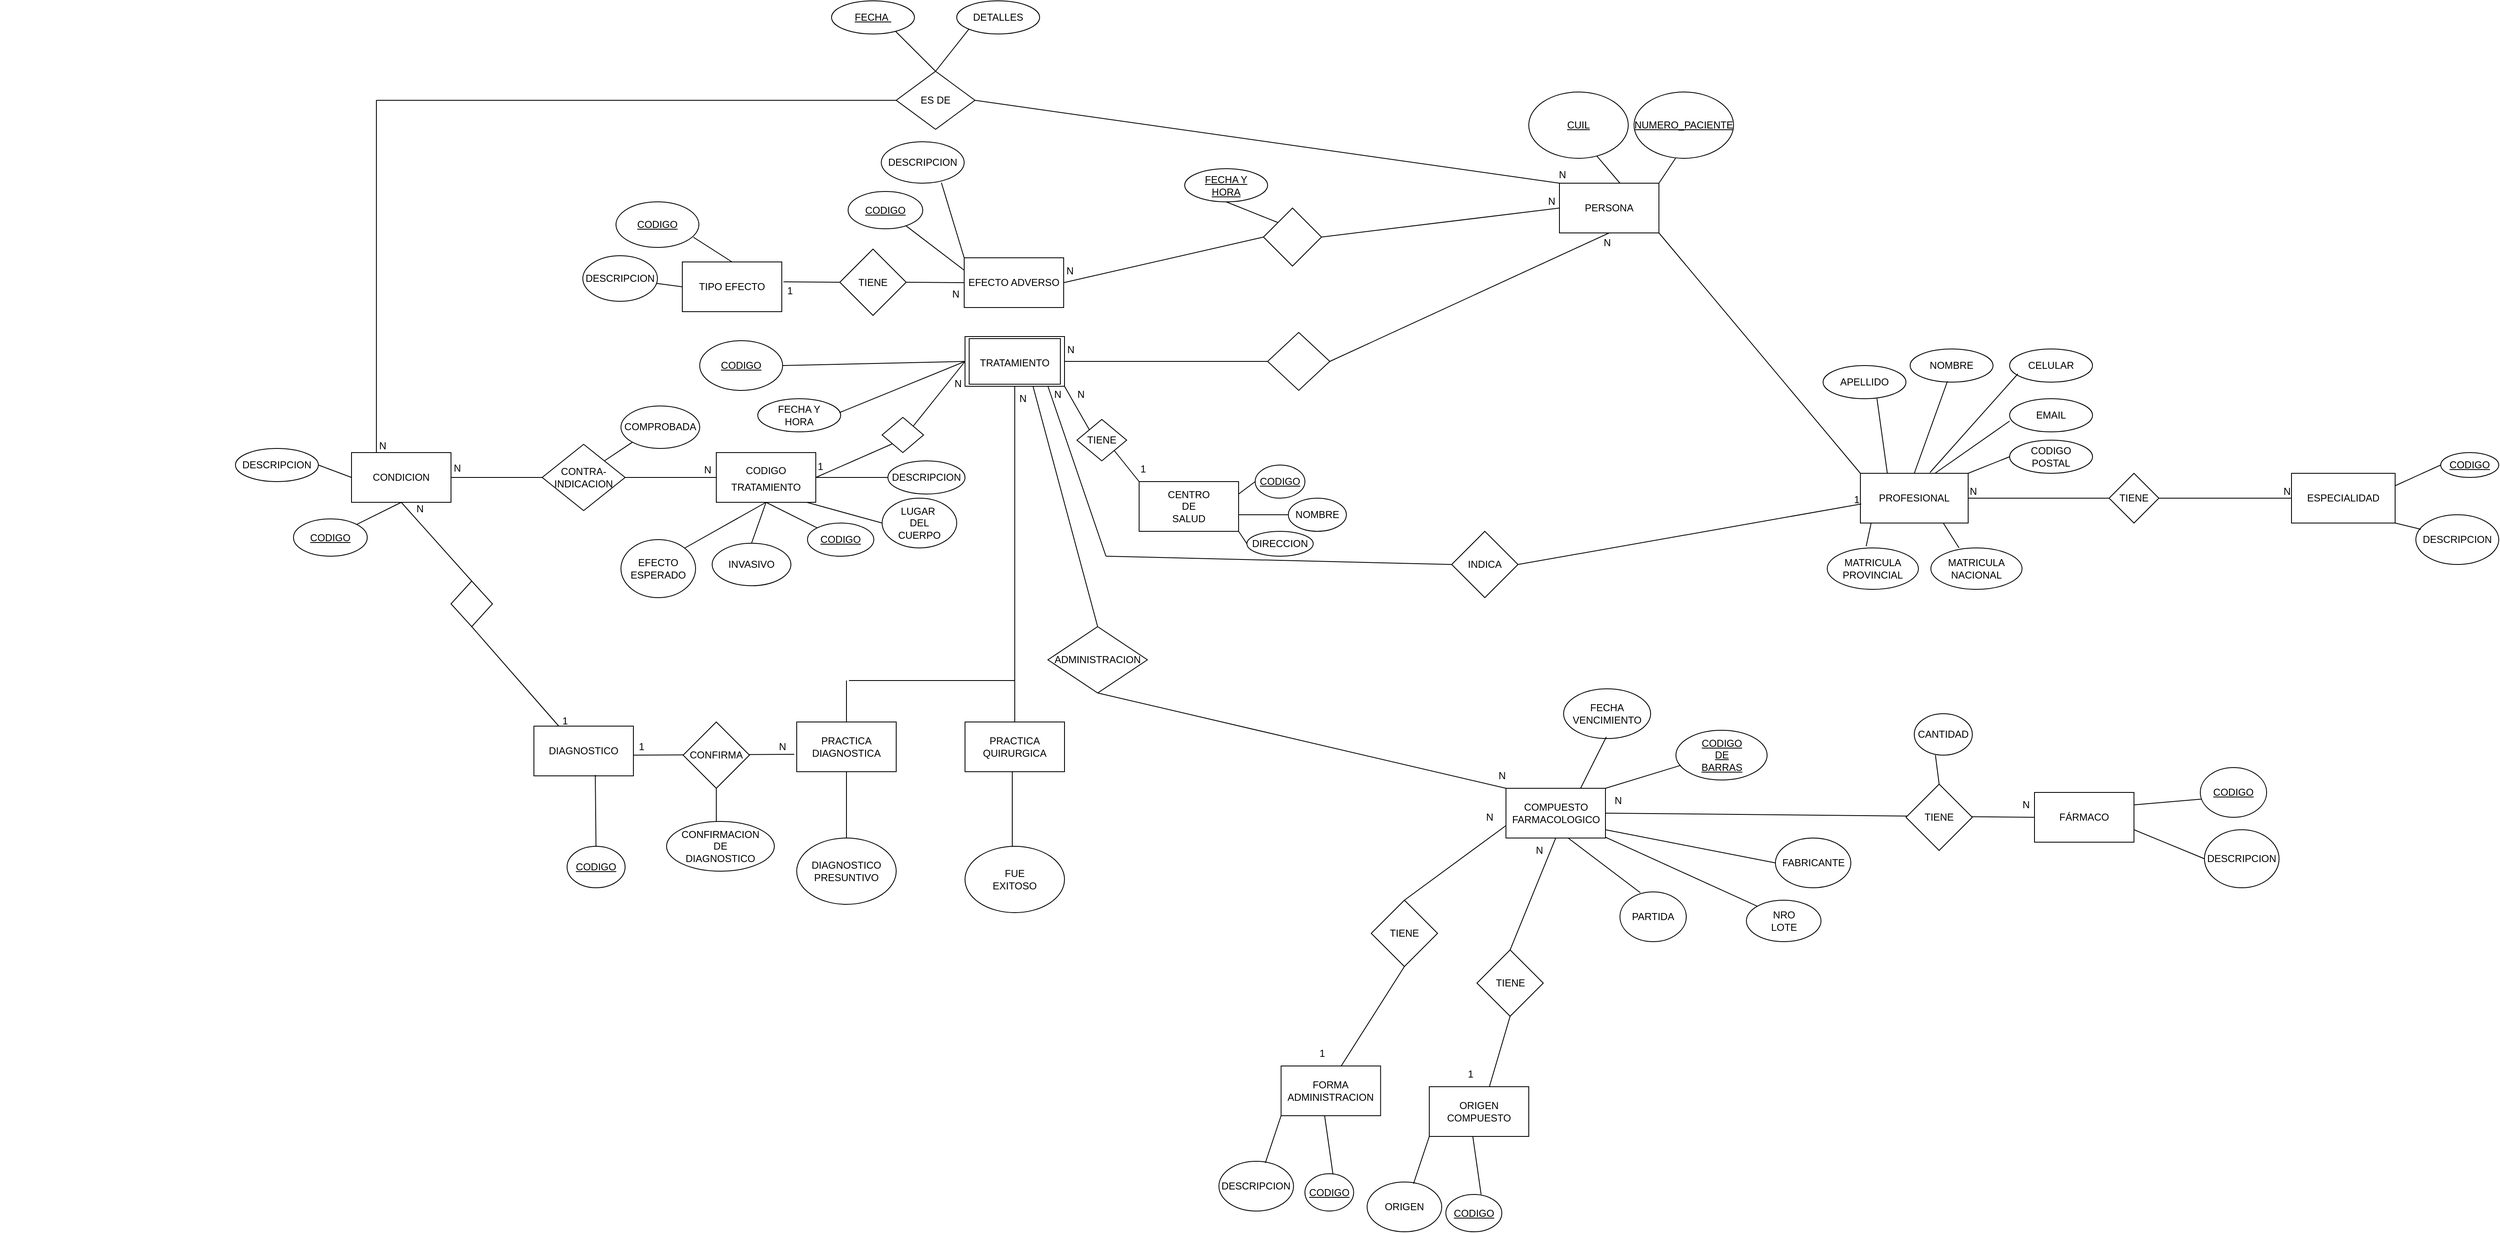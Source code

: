 <mxfile version="21.5.2" type="device">
  <diagram name="Página-1" id="tJ8bH1NhNrcFLUNnNZUb">
    <mxGraphModel dx="3516" dy="1760" grid="1" gridSize="10" guides="1" tooltips="1" connect="1" arrows="1" fold="1" page="1" pageScale="1" pageWidth="827" pageHeight="1169" math="0" shadow="0">
      <root>
        <mxCell id="0" />
        <mxCell id="1" parent="0" />
        <mxCell id="B7g81SeDOoeG7HOJfXg6-3" value="PERSONA" style="rounded=0;whiteSpace=wrap;html=1;" parent="1" vertex="1">
          <mxGeometry x="-303" y="-30" width="120" height="60" as="geometry" />
        </mxCell>
        <mxCell id="B7g81SeDOoeG7HOJfXg6-4" value="&lt;u&gt;CUIL&lt;/u&gt;" style="ellipse;whiteSpace=wrap;html=1;" parent="1" vertex="1">
          <mxGeometry x="-340" y="-140" width="120" height="80" as="geometry" />
        </mxCell>
        <mxCell id="B7g81SeDOoeG7HOJfXg6-5" value="&lt;u&gt;NUMERO_PACIENTE&lt;/u&gt;" style="ellipse;whiteSpace=wrap;html=1;" parent="1" vertex="1">
          <mxGeometry x="-213" y="-140" width="120" height="80" as="geometry" />
        </mxCell>
        <mxCell id="B7g81SeDOoeG7HOJfXg6-6" value="" style="endArrow=none;html=1;rounded=0;exitX=1;exitY=0;exitDx=0;exitDy=0;" parent="1" source="B7g81SeDOoeG7HOJfXg6-3" edge="1">
          <mxGeometry width="50" height="50" relative="1" as="geometry">
            <mxPoint x="-213" y="-10" as="sourcePoint" />
            <mxPoint x="-163" y="-60" as="targetPoint" />
          </mxGeometry>
        </mxCell>
        <mxCell id="B7g81SeDOoeG7HOJfXg6-7" value="" style="endArrow=none;html=1;rounded=0;exitX=0;exitY=0;exitDx=0;exitDy=0;entryX=0.683;entryY=0.963;entryDx=0;entryDy=0;entryPerimeter=0;" parent="1" target="B7g81SeDOoeG7HOJfXg6-4" edge="1">
          <mxGeometry width="50" height="50" relative="1" as="geometry">
            <mxPoint x="-230" y="-30" as="sourcePoint" />
            <mxPoint x="-240" y="-70" as="targetPoint" />
          </mxGeometry>
        </mxCell>
        <mxCell id="B7g81SeDOoeG7HOJfXg6-10" value="DIAGNOSTICO" style="rounded=0;whiteSpace=wrap;html=1;" parent="1" vertex="1">
          <mxGeometry x="-1540" y="625" width="120" height="60" as="geometry" />
        </mxCell>
        <mxCell id="B7g81SeDOoeG7HOJfXg6-11" value="&lt;span style=&quot;font-style: normal;&quot;&gt;&lt;u&gt;CODIGO&lt;/u&gt;&lt;/span&gt;" style="ellipse;whiteSpace=wrap;html=1;fontStyle=2" parent="1" vertex="1">
          <mxGeometry x="-1500" y="770" width="70" height="50" as="geometry" />
        </mxCell>
        <mxCell id="B7g81SeDOoeG7HOJfXg6-12" value="" style="endArrow=none;html=1;rounded=0;exitX=0.617;exitY=0.983;exitDx=0;exitDy=0;exitPerimeter=0;" parent="1" source="B7g81SeDOoeG7HOJfXg6-10" target="B7g81SeDOoeG7HOJfXg6-11" edge="1">
          <mxGeometry width="50" height="50" relative="1" as="geometry">
            <mxPoint x="-1484" y="675" as="sourcePoint" />
            <mxPoint x="-1627" y="637" as="targetPoint" />
          </mxGeometry>
        </mxCell>
        <mxCell id="B7g81SeDOoeG7HOJfXg6-16" value="EFECTO ADVERSO" style="rounded=0;whiteSpace=wrap;html=1;" parent="1" vertex="1">
          <mxGeometry x="-1021" y="60" width="120" height="60" as="geometry" />
        </mxCell>
        <mxCell id="B7g81SeDOoeG7HOJfXg6-18" value="INSTANCIA&lt;br&gt;TRATAMIENTO" style="rounded=0;whiteSpace=wrap;html=1;" parent="1" vertex="1">
          <mxGeometry x="-1020" y="155" width="120" height="60" as="geometry" />
        </mxCell>
        <mxCell id="B7g81SeDOoeG7HOJfXg6-19" value="PRACTICA&lt;br&gt;DIAGNOSTICA" style="rounded=0;whiteSpace=wrap;html=1;" parent="1" vertex="1">
          <mxGeometry x="-1223" y="620" width="120" height="60" as="geometry" />
        </mxCell>
        <mxCell id="B7g81SeDOoeG7HOJfXg6-20" value="PRACTICA QUIRURGICA" style="rounded=0;whiteSpace=wrap;html=1;" parent="1" vertex="1">
          <mxGeometry x="-1020" y="620" width="120" height="60" as="geometry" />
        </mxCell>
        <mxCell id="B7g81SeDOoeG7HOJfXg6-21" value="COMPUESTO&lt;br&gt;FARMACOLOGICO" style="rounded=0;whiteSpace=wrap;html=1;" parent="1" vertex="1">
          <mxGeometry x="-367.5" y="700" width="120" height="60" as="geometry" />
        </mxCell>
        <mxCell id="B7g81SeDOoeG7HOJfXg6-22" value="" style="endArrow=none;html=1;rounded=0;" parent="1" edge="1">
          <mxGeometry width="50" height="50" relative="1" as="geometry">
            <mxPoint x="-960" y="570" as="sourcePoint" />
            <mxPoint x="-960" y="530" as="targetPoint" />
          </mxGeometry>
        </mxCell>
        <mxCell id="B7g81SeDOoeG7HOJfXg6-23" value="" style="endArrow=none;html=1;rounded=0;" parent="1" edge="1">
          <mxGeometry width="50" height="50" relative="1" as="geometry">
            <mxPoint x="-1160" y="570" as="sourcePoint" />
            <mxPoint x="-960" y="570" as="targetPoint" />
          </mxGeometry>
        </mxCell>
        <mxCell id="B7g81SeDOoeG7HOJfXg6-24" value="" style="endArrow=none;html=1;rounded=0;exitX=0.5;exitY=0;exitDx=0;exitDy=0;" parent="1" source="B7g81SeDOoeG7HOJfXg6-19" edge="1">
          <mxGeometry width="50" height="50" relative="1" as="geometry">
            <mxPoint x="-1163" y="605" as="sourcePoint" />
            <mxPoint x="-1163" y="570" as="targetPoint" />
          </mxGeometry>
        </mxCell>
        <mxCell id="B7g81SeDOoeG7HOJfXg6-25" value="" style="endArrow=none;html=1;rounded=0;exitX=0.5;exitY=0;exitDx=0;exitDy=0;" parent="1" source="B7g81SeDOoeG7HOJfXg6-20" edge="1">
          <mxGeometry width="50" height="50" relative="1" as="geometry">
            <mxPoint x="-960.5" y="605" as="sourcePoint" />
            <mxPoint x="-960" y="570" as="targetPoint" />
          </mxGeometry>
        </mxCell>
        <mxCell id="B7g81SeDOoeG7HOJfXg6-28" value="&lt;span&gt;&lt;u&gt;CODIGO&lt;/u&gt;&lt;/span&gt;" style="ellipse;whiteSpace=wrap;html=1;fontStyle=0" parent="1" vertex="1">
          <mxGeometry x="-1161" y="-20" width="90" height="45" as="geometry" />
        </mxCell>
        <mxCell id="B7g81SeDOoeG7HOJfXg6-29" value="DESCRIPCION" style="ellipse;whiteSpace=wrap;html=1;" parent="1" vertex="1">
          <mxGeometry x="-1121" y="-80" width="100" height="50" as="geometry" />
        </mxCell>
        <mxCell id="B7g81SeDOoeG7HOJfXg6-30" value="TIPO EFECTO" style="rounded=0;whiteSpace=wrap;html=1;" parent="1" vertex="1">
          <mxGeometry x="-1361" y="65" width="120" height="60" as="geometry" />
        </mxCell>
        <mxCell id="B7g81SeDOoeG7HOJfXg6-32" value="" style="endArrow=none;html=1;rounded=0;entryX=0;entryY=0.25;entryDx=0;entryDy=0;" parent="1" source="B7g81SeDOoeG7HOJfXg6-28" target="B7g81SeDOoeG7HOJfXg6-16" edge="1">
          <mxGeometry width="50" height="50" relative="1" as="geometry">
            <mxPoint x="-1072" y="216" as="sourcePoint" />
            <mxPoint x="-1021" y="160" as="targetPoint" />
          </mxGeometry>
        </mxCell>
        <mxCell id="B7g81SeDOoeG7HOJfXg6-33" value="" style="endArrow=none;html=1;rounded=0;entryX=0.725;entryY=0.988;entryDx=0;entryDy=0;entryPerimeter=0;exitX=0;exitY=0;exitDx=0;exitDy=0;" parent="1" source="B7g81SeDOoeG7HOJfXg6-16" target="B7g81SeDOoeG7HOJfXg6-29" edge="1">
          <mxGeometry width="50" height="50" relative="1" as="geometry">
            <mxPoint x="-981" y="260" as="sourcePoint" />
            <mxPoint x="-961" y="220" as="targetPoint" />
          </mxGeometry>
        </mxCell>
        <mxCell id="B7g81SeDOoeG7HOJfXg6-34" value="" style="endArrow=none;html=1;rounded=0;entryX=0;entryY=0.5;entryDx=0;entryDy=0;exitX=1;exitY=0.5;exitDx=0;exitDy=0;" parent="1" source="B7g81SeDOoeG7HOJfXg6-35" target="B7g81SeDOoeG7HOJfXg6-16" edge="1">
          <mxGeometry width="50" height="50" relative="1" as="geometry">
            <mxPoint x="-1231" y="310" as="sourcePoint" />
            <mxPoint x="-1181" y="260" as="targetPoint" />
          </mxGeometry>
        </mxCell>
        <mxCell id="B7g81SeDOoeG7HOJfXg6-36" value="CODIGO" style="ellipse;whiteSpace=wrap;html=1;fontStyle=4" parent="1" vertex="1">
          <mxGeometry x="-1441" y="-7.5" width="100" height="55" as="geometry" />
        </mxCell>
        <mxCell id="B7g81SeDOoeG7HOJfXg6-37" value="DESCRIPCION" style="ellipse;whiteSpace=wrap;html=1;" parent="1" vertex="1">
          <mxGeometry x="-1481" y="57.5" width="90" height="55" as="geometry" />
        </mxCell>
        <mxCell id="B7g81SeDOoeG7HOJfXg6-38" value="" style="endArrow=none;html=1;rounded=0;entryX=0.5;entryY=0;entryDx=0;entryDy=0;exitX=0.933;exitY=0.775;exitDx=0;exitDy=0;exitPerimeter=0;" parent="1" source="B7g81SeDOoeG7HOJfXg6-36" target="B7g81SeDOoeG7HOJfXg6-30" edge="1">
          <mxGeometry width="50" height="50" relative="1" as="geometry">
            <mxPoint x="-1361" y="125" as="sourcePoint" />
            <mxPoint x="-1311" y="75" as="targetPoint" />
          </mxGeometry>
        </mxCell>
        <mxCell id="B7g81SeDOoeG7HOJfXg6-39" value="" style="endArrow=none;html=1;rounded=0;entryX=0;entryY=0.5;entryDx=0;entryDy=0;" parent="1" source="B7g81SeDOoeG7HOJfXg6-37" target="B7g81SeDOoeG7HOJfXg6-30" edge="1">
          <mxGeometry width="50" height="50" relative="1" as="geometry">
            <mxPoint x="-1401" y="260" as="sourcePoint" />
            <mxPoint x="-1351" y="210" as="targetPoint" />
          </mxGeometry>
        </mxCell>
        <mxCell id="B7g81SeDOoeG7HOJfXg6-40" value="FÁRMACO" style="rounded=0;whiteSpace=wrap;html=1;" parent="1" vertex="1">
          <mxGeometry x="270" y="705" width="120" height="60" as="geometry" />
        </mxCell>
        <mxCell id="B7g81SeDOoeG7HOJfXg6-41" value="" style="endArrow=none;html=1;rounded=0;" parent="1" edge="1">
          <mxGeometry width="50" height="50" relative="1" as="geometry">
            <mxPoint x="-247.5" y="730" as="sourcePoint" />
            <mxPoint x="270" y="735" as="targetPoint" />
          </mxGeometry>
        </mxCell>
        <mxCell id="B7g81SeDOoeG7HOJfXg6-42" value="TIENE" style="rhombus;whiteSpace=wrap;html=1;" parent="1" vertex="1">
          <mxGeometry x="115" y="695" width="80" height="80" as="geometry" />
        </mxCell>
        <mxCell id="B7g81SeDOoeG7HOJfXg6-43" value="CODIGO" style="ellipse;whiteSpace=wrap;html=1;fontStyle=4" parent="1" vertex="1">
          <mxGeometry x="470" y="675" width="80" height="60" as="geometry" />
        </mxCell>
        <mxCell id="B7g81SeDOoeG7HOJfXg6-44" value="DESCRIPCION" style="ellipse;whiteSpace=wrap;html=1;" parent="1" vertex="1">
          <mxGeometry x="475" y="750" width="90" height="70" as="geometry" />
        </mxCell>
        <mxCell id="B7g81SeDOoeG7HOJfXg6-45" value="" style="endArrow=none;html=1;rounded=0;exitX=1;exitY=0.25;exitDx=0;exitDy=0;entryX=0.025;entryY=0.633;entryDx=0;entryDy=0;entryPerimeter=0;" parent="1" source="B7g81SeDOoeG7HOJfXg6-40" target="B7g81SeDOoeG7HOJfXg6-43" edge="1">
          <mxGeometry width="50" height="50" relative="1" as="geometry">
            <mxPoint x="202.5" y="760" as="sourcePoint" />
            <mxPoint x="226.5" y="652" as="targetPoint" />
          </mxGeometry>
        </mxCell>
        <mxCell id="B7g81SeDOoeG7HOJfXg6-46" value="" style="endArrow=none;html=1;rounded=0;exitX=1;exitY=0.75;exitDx=0;exitDy=0;entryX=0;entryY=0.5;entryDx=0;entryDy=0;" parent="1" source="B7g81SeDOoeG7HOJfXg6-40" target="B7g81SeDOoeG7HOJfXg6-44" edge="1">
          <mxGeometry width="50" height="50" relative="1" as="geometry">
            <mxPoint x="952.5" y="800" as="sourcePoint" />
            <mxPoint x="1052.5" y="780" as="targetPoint" />
          </mxGeometry>
        </mxCell>
        <mxCell id="B7g81SeDOoeG7HOJfXg6-47" value="ORIGEN&lt;br&gt;COMPUESTO" style="rounded=0;whiteSpace=wrap;html=1;" parent="1" vertex="1">
          <mxGeometry x="-460" y="1060" width="120" height="60" as="geometry" />
        </mxCell>
        <mxCell id="B7g81SeDOoeG7HOJfXg6-48" value="" style="endArrow=none;html=1;rounded=0;exitX=0.5;exitY=0;exitDx=0;exitDy=0;" parent="1" source="B7g81SeDOoeG7HOJfXg6-49" edge="1">
          <mxGeometry width="50" height="50" relative="1" as="geometry">
            <mxPoint x="-357.5" y="810" as="sourcePoint" />
            <mxPoint x="-307.5" y="760" as="targetPoint" />
            <Array as="points" />
          </mxGeometry>
        </mxCell>
        <mxCell id="B7g81SeDOoeG7HOJfXg6-50" value="ORIGEN" style="ellipse;whiteSpace=wrap;html=1;" parent="1" vertex="1">
          <mxGeometry x="-535" y="1175" width="90" height="60" as="geometry" />
        </mxCell>
        <mxCell id="B7g81SeDOoeG7HOJfXg6-51" value="&lt;u&gt;CODIGO&lt;/u&gt;" style="ellipse;whiteSpace=wrap;html=1;" parent="1" vertex="1">
          <mxGeometry x="-440" y="1190" width="67.5" height="45" as="geometry" />
        </mxCell>
        <mxCell id="B7g81SeDOoeG7HOJfXg6-52" value="" style="endArrow=none;html=1;rounded=0;exitX=0.5;exitY=0;exitDx=0;exitDy=0;" parent="1" edge="1">
          <mxGeometry width="50" height="50" relative="1" as="geometry">
            <mxPoint x="-397.5" y="1190.0" as="sourcePoint" />
            <mxPoint x="-407.5" y="1120" as="targetPoint" />
          </mxGeometry>
        </mxCell>
        <mxCell id="B7g81SeDOoeG7HOJfXg6-53" value="" style="endArrow=none;html=1;rounded=0;entryX=0.622;entryY=0.033;entryDx=0;entryDy=0;entryPerimeter=0;exitX=0;exitY=1;exitDx=0;exitDy=0;" parent="1" source="B7g81SeDOoeG7HOJfXg6-47" target="B7g81SeDOoeG7HOJfXg6-50" edge="1">
          <mxGeometry width="50" height="50" relative="1" as="geometry">
            <mxPoint x="-450" y="980" as="sourcePoint" />
            <mxPoint x="-400" y="930" as="targetPoint" />
          </mxGeometry>
        </mxCell>
        <mxCell id="QasiygPqZW1ddP8b3eg4-7" value="PROFESIONAL" style="whiteSpace=wrap;html=1;align=center;" parent="1" vertex="1">
          <mxGeometry x="60" y="320" width="130" height="60" as="geometry" />
        </mxCell>
        <mxCell id="QasiygPqZW1ddP8b3eg4-8" value="NOMBRE" style="ellipse;whiteSpace=wrap;html=1;align=center;" parent="1" vertex="1">
          <mxGeometry x="120" y="170" width="100" height="40" as="geometry" />
        </mxCell>
        <mxCell id="QasiygPqZW1ddP8b3eg4-9" value="APELLIDO" style="ellipse;whiteSpace=wrap;html=1;align=center;" parent="1" vertex="1">
          <mxGeometry x="15" y="190" width="100" height="40" as="geometry" />
        </mxCell>
        <mxCell id="QasiygPqZW1ddP8b3eg4-10" value="ESPECIALIDAD" style="whiteSpace=wrap;html=1;align=center;" parent="1" vertex="1">
          <mxGeometry x="580" y="320" width="125" height="60" as="geometry" />
        </mxCell>
        <mxCell id="QasiygPqZW1ddP8b3eg4-11" value="" style="endArrow=none;html=1;rounded=0;entryX=0;entryY=0.5;entryDx=0;entryDy=0;" parent="1" source="QasiygPqZW1ddP8b3eg4-19" target="QasiygPqZW1ddP8b3eg4-10" edge="1">
          <mxGeometry relative="1" as="geometry">
            <mxPoint x="190" y="350" as="sourcePoint" />
            <mxPoint x="350" y="350" as="targetPoint" />
          </mxGeometry>
        </mxCell>
        <mxCell id="QasiygPqZW1ddP8b3eg4-13" value="N" style="resizable=0;html=1;whiteSpace=wrap;align=right;verticalAlign=bottom;" parent="QasiygPqZW1ddP8b3eg4-11" connectable="0" vertex="1">
          <mxGeometry x="1" relative="1" as="geometry" />
        </mxCell>
        <mxCell id="QasiygPqZW1ddP8b3eg4-14" value="" style="endArrow=none;html=1;rounded=0;entryX=0;entryY=0;entryDx=0;entryDy=0;exitX=1;exitY=1;exitDx=0;exitDy=0;" parent="1" source="B7g81SeDOoeG7HOJfXg6-3" target="QasiygPqZW1ddP8b3eg4-7" edge="1">
          <mxGeometry relative="1" as="geometry">
            <mxPoint x="-150" y="199" as="sourcePoint" />
            <mxPoint x="10" y="199" as="targetPoint" />
          </mxGeometry>
        </mxCell>
        <mxCell id="QasiygPqZW1ddP8b3eg4-16" value="MATRICULA&lt;br&gt;NACIONAL" style="ellipse;whiteSpace=wrap;html=1;align=center;fontStyle=0" parent="1" vertex="1">
          <mxGeometry x="145" y="410" width="110" height="50" as="geometry" />
        </mxCell>
        <mxCell id="QasiygPqZW1ddP8b3eg4-20" value="" style="endArrow=none;html=1;rounded=0;entryX=0;entryY=0.5;entryDx=0;entryDy=0;" parent="1" target="QasiygPqZW1ddP8b3eg4-19" edge="1">
          <mxGeometry relative="1" as="geometry">
            <mxPoint x="190" y="350" as="sourcePoint" />
            <mxPoint x="380" y="350" as="targetPoint" />
          </mxGeometry>
        </mxCell>
        <mxCell id="QasiygPqZW1ddP8b3eg4-21" value="N" style="resizable=0;html=1;whiteSpace=wrap;align=left;verticalAlign=bottom;" parent="QasiygPqZW1ddP8b3eg4-20" connectable="0" vertex="1">
          <mxGeometry x="-1" relative="1" as="geometry" />
        </mxCell>
        <mxCell id="QasiygPqZW1ddP8b3eg4-19" value="TIENE" style="rhombus;whiteSpace=wrap;html=1;" parent="1" vertex="1">
          <mxGeometry x="360" y="320" width="60" height="60" as="geometry" />
        </mxCell>
        <mxCell id="QasiygPqZW1ddP8b3eg4-24" value="MATRICULA&lt;br&gt;PROVINCIAL" style="ellipse;whiteSpace=wrap;html=1;align=center;fontStyle=0;" parent="1" vertex="1">
          <mxGeometry x="20" y="410" width="110" height="50" as="geometry" />
        </mxCell>
        <mxCell id="QasiygPqZW1ddP8b3eg4-25" value="" style="endArrow=none;html=1;rounded=0;exitX=0.427;exitY=-0.04;exitDx=0;exitDy=0;exitPerimeter=0;entryX=0.1;entryY=1;entryDx=0;entryDy=0;entryPerimeter=0;" parent="1" source="QasiygPqZW1ddP8b3eg4-24" target="QasiygPqZW1ddP8b3eg4-7" edge="1">
          <mxGeometry relative="1" as="geometry">
            <mxPoint y="380" as="sourcePoint" />
            <mxPoint x="60" y="380" as="targetPoint" />
          </mxGeometry>
        </mxCell>
        <mxCell id="QasiygPqZW1ddP8b3eg4-26" value="" style="endArrow=none;html=1;rounded=0;entryX=0.309;entryY=0;entryDx=0;entryDy=0;entryPerimeter=0;" parent="1" target="QasiygPqZW1ddP8b3eg4-16" edge="1">
          <mxGeometry relative="1" as="geometry">
            <mxPoint x="160" y="380" as="sourcePoint" />
            <mxPoint x="190" y="410" as="targetPoint" />
          </mxGeometry>
        </mxCell>
        <mxCell id="QasiygPqZW1ddP8b3eg4-27" value="CELULAR" style="ellipse;whiteSpace=wrap;html=1;align=center;" parent="1" vertex="1">
          <mxGeometry x="240" y="170" width="100" height="40" as="geometry" />
        </mxCell>
        <mxCell id="QasiygPqZW1ddP8b3eg4-28" value="EMAIL" style="ellipse;whiteSpace=wrap;html=1;align=center;" parent="1" vertex="1">
          <mxGeometry x="240" y="230" width="100" height="40" as="geometry" />
        </mxCell>
        <mxCell id="QasiygPqZW1ddP8b3eg4-29" value="CODIGO&lt;br&gt;POSTAL" style="ellipse;whiteSpace=wrap;html=1;align=center;" parent="1" vertex="1">
          <mxGeometry x="240" y="280" width="100" height="40" as="geometry" />
        </mxCell>
        <mxCell id="QasiygPqZW1ddP8b3eg4-30" value="" style="endArrow=none;html=1;rounded=0;entryX=0.25;entryY=0;entryDx=0;entryDy=0;" parent="1" target="QasiygPqZW1ddP8b3eg4-7" edge="1">
          <mxGeometry relative="1" as="geometry">
            <mxPoint x="80" y="230" as="sourcePoint" />
            <mxPoint x="240" y="230" as="targetPoint" />
          </mxGeometry>
        </mxCell>
        <mxCell id="QasiygPqZW1ddP8b3eg4-31" value="" style="endArrow=none;html=1;rounded=0;entryX=0.5;entryY=0;entryDx=0;entryDy=0;" parent="1" target="QasiygPqZW1ddP8b3eg4-7" edge="1">
          <mxGeometry relative="1" as="geometry">
            <mxPoint x="165" y="209" as="sourcePoint" />
            <mxPoint x="325" y="209" as="targetPoint" />
          </mxGeometry>
        </mxCell>
        <mxCell id="QasiygPqZW1ddP8b3eg4-32" value="" style="endArrow=none;html=1;rounded=0;exitX=0.646;exitY=-0.017;exitDx=0;exitDy=0;exitPerimeter=0;" parent="1" source="QasiygPqZW1ddP8b3eg4-7" edge="1">
          <mxGeometry relative="1" as="geometry">
            <mxPoint x="90" y="200" as="sourcePoint" />
            <mxPoint x="250" y="200" as="targetPoint" />
          </mxGeometry>
        </mxCell>
        <mxCell id="QasiygPqZW1ddP8b3eg4-33" value="" style="endArrow=none;html=1;rounded=0;entryX=0;entryY=0.675;entryDx=0;entryDy=0;entryPerimeter=0;" parent="1" target="QasiygPqZW1ddP8b3eg4-28" edge="1">
          <mxGeometry relative="1" as="geometry">
            <mxPoint x="150" y="320" as="sourcePoint" />
            <mxPoint x="310" y="320" as="targetPoint" />
          </mxGeometry>
        </mxCell>
        <mxCell id="QasiygPqZW1ddP8b3eg4-34" value="" style="endArrow=none;html=1;rounded=0;entryX=0;entryY=0.5;entryDx=0;entryDy=0;" parent="1" target="QasiygPqZW1ddP8b3eg4-29" edge="1">
          <mxGeometry relative="1" as="geometry">
            <mxPoint x="190" y="320" as="sourcePoint" />
            <mxPoint x="350" y="320" as="targetPoint" />
          </mxGeometry>
        </mxCell>
        <mxCell id="QasiygPqZW1ddP8b3eg4-39" value="" style="endArrow=none;html=1;rounded=0;entryX=0.008;entryY=0.617;entryDx=0;entryDy=0;entryPerimeter=0;exitX=1;exitY=0.5;exitDx=0;exitDy=0;" parent="1" source="QasiygPqZW1ddP8b3eg4-43" target="QasiygPqZW1ddP8b3eg4-7" edge="1">
          <mxGeometry relative="1" as="geometry">
            <mxPoint x="-150" y="499.5" as="sourcePoint" />
            <mxPoint x="50" y="340" as="targetPoint" />
          </mxGeometry>
        </mxCell>
        <mxCell id="QasiygPqZW1ddP8b3eg4-41" value="1" style="resizable=0;html=1;whiteSpace=wrap;align=right;verticalAlign=bottom;" parent="QasiygPqZW1ddP8b3eg4-39" connectable="0" vertex="1">
          <mxGeometry x="1" relative="1" as="geometry">
            <mxPoint x="-1" y="3" as="offset" />
          </mxGeometry>
        </mxCell>
        <mxCell id="QasiygPqZW1ddP8b3eg4-44" value="" style="endArrow=none;html=1;rounded=0;entryX=0;entryY=0.5;entryDx=0;entryDy=0;" parent="1" target="QasiygPqZW1ddP8b3eg4-43" edge="1">
          <mxGeometry relative="1" as="geometry">
            <mxPoint x="-850" y="420" as="sourcePoint" />
            <mxPoint x="61" y="357" as="targetPoint" />
          </mxGeometry>
        </mxCell>
        <mxCell id="QasiygPqZW1ddP8b3eg4-43" value="INDICA" style="rhombus;whiteSpace=wrap;html=1;" parent="1" vertex="1">
          <mxGeometry x="-433" y="390" width="80" height="80" as="geometry" />
        </mxCell>
        <mxCell id="QasiygPqZW1ddP8b3eg4-49" value="LUGAR&amp;nbsp;&lt;br&gt;DEL&lt;br&gt;CUERPO" style="ellipse;whiteSpace=wrap;html=1;" parent="1" vertex="1">
          <mxGeometry x="-1120" y="350" width="90" height="60" as="geometry" />
        </mxCell>
        <mxCell id="QasiygPqZW1ddP8b3eg4-50" value="EFECTO&lt;br&gt;ESPERADO" style="ellipse;whiteSpace=wrap;html=1;" parent="1" vertex="1">
          <mxGeometry x="-1435" y="400" width="90" height="70" as="geometry" />
        </mxCell>
        <mxCell id="QasiygPqZW1ddP8b3eg4-57" value="" style="endArrow=none;html=1;rounded=0;entryX=1;entryY=0;entryDx=0;entryDy=0;exitX=0.5;exitY=1;exitDx=0;exitDy=0;" parent="1" source="w2wIZuJ6taoUH4KF7oDG-12" target="QasiygPqZW1ddP8b3eg4-50" edge="1">
          <mxGeometry width="50" height="50" relative="1" as="geometry">
            <mxPoint x="-900" y="200" as="sourcePoint" />
            <mxPoint x="-213" y="340" as="targetPoint" />
          </mxGeometry>
        </mxCell>
        <mxCell id="QasiygPqZW1ddP8b3eg4-58" value="" style="endArrow=none;html=1;rounded=0;entryX=0;entryY=0.5;entryDx=0;entryDy=0;exitX=0;exitY=0.5;exitDx=0;exitDy=0;" parent="1" source="w2wIZuJ6taoUH4KF7oDG-12" target="QasiygPqZW1ddP8b3eg4-49" edge="1">
          <mxGeometry width="50" height="50" relative="1" as="geometry">
            <mxPoint x="-353" y="400" as="sourcePoint" />
            <mxPoint x="-303" y="350" as="targetPoint" />
            <Array as="points" />
          </mxGeometry>
        </mxCell>
        <mxCell id="QasiygPqZW1ddP8b3eg4-60" value="CODIGO" style="ellipse;whiteSpace=wrap;html=1;align=center;fontStyle=4;" parent="1" vertex="1">
          <mxGeometry x="-1340" y="160" width="100" height="60" as="geometry" />
        </mxCell>
        <mxCell id="QasiygPqZW1ddP8b3eg4-61" value="" style="endArrow=none;html=1;rounded=0;entryX=1;entryY=0.5;entryDx=0;entryDy=0;" parent="1" target="QasiygPqZW1ddP8b3eg4-60" edge="1">
          <mxGeometry width="50" height="50" relative="1" as="geometry">
            <mxPoint x="-1020" y="185" as="sourcePoint" />
            <mxPoint x="-100" y="470" as="targetPoint" />
          </mxGeometry>
        </mxCell>
        <mxCell id="QasiygPqZW1ddP8b3eg4-62" value="FUE&lt;br&gt;EXITOSO" style="ellipse;whiteSpace=wrap;html=1;" parent="1" vertex="1">
          <mxGeometry x="-1020" y="770" width="120" height="80" as="geometry" />
        </mxCell>
        <mxCell id="QasiygPqZW1ddP8b3eg4-63" value="" style="endArrow=none;html=1;rounded=0;" parent="1" edge="1">
          <mxGeometry width="50" height="50" relative="1" as="geometry">
            <mxPoint x="-963" y="770" as="sourcePoint" />
            <mxPoint x="-963" y="680" as="targetPoint" />
          </mxGeometry>
        </mxCell>
        <mxCell id="QasiygPqZW1ddP8b3eg4-64" value="DIAGNOSTICO&lt;br&gt;PRESUNTIVO" style="ellipse;whiteSpace=wrap;html=1;" parent="1" vertex="1">
          <mxGeometry x="-1223" y="760" width="120" height="80" as="geometry" />
        </mxCell>
        <mxCell id="QasiygPqZW1ddP8b3eg4-65" value="" style="endArrow=none;html=1;rounded=0;exitX=0.5;exitY=0;exitDx=0;exitDy=0;" parent="1" source="QasiygPqZW1ddP8b3eg4-64" edge="1">
          <mxGeometry width="50" height="50" relative="1" as="geometry">
            <mxPoint x="-1213" y="730" as="sourcePoint" />
            <mxPoint x="-1163" y="680" as="targetPoint" />
          </mxGeometry>
        </mxCell>
        <mxCell id="QasiygPqZW1ddP8b3eg4-66" value="N" style="text;html=1;strokeColor=none;fillColor=none;align=center;verticalAlign=middle;whiteSpace=wrap;rounded=0;" parent="1" vertex="1">
          <mxGeometry x="230" y="705" width="60" height="30" as="geometry" />
        </mxCell>
        <mxCell id="QasiygPqZW1ddP8b3eg4-67" value="N" style="text;html=1;strokeColor=none;fillColor=none;align=center;verticalAlign=middle;whiteSpace=wrap;rounded=0;" parent="1" vertex="1">
          <mxGeometry x="-262.5" y="700" width="60" height="30" as="geometry" />
        </mxCell>
        <mxCell id="QasiygPqZW1ddP8b3eg4-69" value="N" style="text;html=1;strokeColor=none;fillColor=none;align=center;verticalAlign=middle;whiteSpace=wrap;rounded=0;" parent="1" vertex="1">
          <mxGeometry x="-357.5" y="760" width="60" height="30" as="geometry" />
        </mxCell>
        <mxCell id="QasiygPqZW1ddP8b3eg4-70" value="1" style="text;html=1;strokeColor=none;fillColor=none;align=center;verticalAlign=middle;whiteSpace=wrap;rounded=0;" parent="1" vertex="1">
          <mxGeometry x="-1261" y="85" width="60" height="30" as="geometry" />
        </mxCell>
        <mxCell id="QasiygPqZW1ddP8b3eg4-71" value="N" style="text;html=1;strokeColor=none;fillColor=none;align=center;verticalAlign=middle;whiteSpace=wrap;rounded=0;" parent="1" vertex="1">
          <mxGeometry x="-1061" y="89" width="60" height="30" as="geometry" />
        </mxCell>
        <mxCell id="QasiygPqZW1ddP8b3eg4-72" value="CANTIDAD" style="ellipse;whiteSpace=wrap;html=1;" parent="1" vertex="1">
          <mxGeometry x="125" y="610" width="70" height="50" as="geometry" />
        </mxCell>
        <mxCell id="QasiygPqZW1ddP8b3eg4-73" value="" style="endArrow=none;html=1;rounded=0;exitX=1;exitY=0.75;exitDx=0;exitDy=0;entryX=0.5;entryY=0;entryDx=0;entryDy=0;" parent="1" target="B7g81SeDOoeG7HOJfXg6-42" edge="1">
          <mxGeometry width="50" height="50" relative="1" as="geometry">
            <mxPoint x="150.5" y="660" as="sourcePoint" />
            <mxPoint x="249.5" y="692" as="targetPoint" />
          </mxGeometry>
        </mxCell>
        <mxCell id="QasiygPqZW1ddP8b3eg4-74" value="FABRICANTE" style="ellipse;whiteSpace=wrap;html=1;" parent="1" vertex="1">
          <mxGeometry x="-42.5" y="760" width="91" height="60" as="geometry" />
        </mxCell>
        <mxCell id="QasiygPqZW1ddP8b3eg4-75" value="PARTIDA" style="ellipse;whiteSpace=wrap;html=1;" parent="1" vertex="1">
          <mxGeometry x="-230" y="825" width="80" height="60" as="geometry" />
        </mxCell>
        <mxCell id="QasiygPqZW1ddP8b3eg4-76" value="NRO&lt;br&gt;LOTE" style="ellipse;whiteSpace=wrap;html=1;" parent="1" vertex="1">
          <mxGeometry x="-77.5" y="835" width="90" height="50" as="geometry" />
        </mxCell>
        <mxCell id="QasiygPqZW1ddP8b3eg4-77" value="FECHA&lt;br&gt;VENCIMIENTO" style="ellipse;whiteSpace=wrap;html=1;" parent="1" vertex="1">
          <mxGeometry x="-298" y="580" width="105" height="60" as="geometry" />
        </mxCell>
        <mxCell id="QasiygPqZW1ddP8b3eg4-79" value="CODIGO&lt;br&gt;DE&lt;br&gt;BARRAS" style="ellipse;whiteSpace=wrap;html=1;align=center;fontStyle=4;" parent="1" vertex="1">
          <mxGeometry x="-162.5" y="630" width="110" height="60" as="geometry" />
        </mxCell>
        <mxCell id="QasiygPqZW1ddP8b3eg4-68" value="1" style="text;html=1;strokeColor=none;fillColor=none;align=center;verticalAlign=middle;whiteSpace=wrap;rounded=0;" parent="1" vertex="1">
          <mxGeometry x="-440" y="1030" width="60" height="30" as="geometry" />
        </mxCell>
        <mxCell id="QasiygPqZW1ddP8b3eg4-83" value="" style="endArrow=none;html=1;rounded=0;entryX=0.053;entryY=0.705;entryDx=0;entryDy=0;exitX=0.25;exitY=0;exitDx=0;exitDy=0;entryPerimeter=0;" parent="1" source="QasiygPqZW1ddP8b3eg4-67" target="QasiygPqZW1ddP8b3eg4-79" edge="1">
          <mxGeometry relative="1" as="geometry">
            <mxPoint x="-292.5" y="654" as="sourcePoint" />
            <mxPoint x="-132.5" y="654" as="targetPoint" />
          </mxGeometry>
        </mxCell>
        <mxCell id="QasiygPqZW1ddP8b3eg4-84" value="" style="endArrow=none;html=1;rounded=0;exitX=0.75;exitY=0;exitDx=0;exitDy=0;entryX=0.343;entryY=0.967;entryDx=0;entryDy=0;entryPerimeter=0;" parent="1" source="B7g81SeDOoeG7HOJfXg6-21" edge="1">
          <mxGeometry relative="1" as="geometry">
            <mxPoint x="-390.5" y="640" as="sourcePoint" />
            <mxPoint x="-246.485" y="638.02" as="targetPoint" />
          </mxGeometry>
        </mxCell>
        <mxCell id="QasiygPqZW1ddP8b3eg4-85" value="" style="endArrow=none;html=1;rounded=0;entryX=0;entryY=0.5;entryDx=0;entryDy=0;" parent="1" target="QasiygPqZW1ddP8b3eg4-74" edge="1">
          <mxGeometry relative="1" as="geometry">
            <mxPoint x="-247.5" y="750" as="sourcePoint" />
            <mxPoint x="-87.5" y="750" as="targetPoint" />
          </mxGeometry>
        </mxCell>
        <mxCell id="QasiygPqZW1ddP8b3eg4-86" value="" style="endArrow=none;html=1;rounded=0;entryX=0;entryY=0;entryDx=0;entryDy=0;" parent="1" target="QasiygPqZW1ddP8b3eg4-76" edge="1">
          <mxGeometry relative="1" as="geometry">
            <mxPoint x="-247.5" y="759" as="sourcePoint" />
            <mxPoint x="-87.5" y="759" as="targetPoint" />
          </mxGeometry>
        </mxCell>
        <mxCell id="QasiygPqZW1ddP8b3eg4-90" value="" style="endArrow=none;html=1;rounded=0;entryX=0.308;entryY=0.017;entryDx=0;entryDy=0;entryPerimeter=0;" parent="1" target="QasiygPqZW1ddP8b3eg4-75" edge="1">
          <mxGeometry relative="1" as="geometry">
            <mxPoint x="-292.5" y="760" as="sourcePoint" />
            <mxPoint x="-132.5" y="760" as="targetPoint" />
          </mxGeometry>
        </mxCell>
        <mxCell id="QasiygPqZW1ddP8b3eg4-97" value="" style="endArrow=none;html=1;rounded=0;entryX=-0.025;entryY=0.65;entryDx=0;entryDy=0;entryPerimeter=0;" parent="1" target="B7g81SeDOoeG7HOJfXg6-19" edge="1">
          <mxGeometry width="50" height="50" relative="1" as="geometry">
            <mxPoint x="-1420" y="660" as="sourcePoint" />
            <mxPoint x="-1370" y="610" as="targetPoint" />
          </mxGeometry>
        </mxCell>
        <mxCell id="QasiygPqZW1ddP8b3eg4-98" value="CONFIRMA" style="rhombus;whiteSpace=wrap;html=1;" parent="1" vertex="1">
          <mxGeometry x="-1360" y="620" width="80" height="80" as="geometry" />
        </mxCell>
        <mxCell id="QasiygPqZW1ddP8b3eg4-99" value="CONFIRMACION&lt;br&gt;DE&lt;br&gt;DIAGNOSTICO" style="ellipse;whiteSpace=wrap;html=1;" parent="1" vertex="1">
          <mxGeometry x="-1380" y="740" width="130" height="60" as="geometry" />
        </mxCell>
        <mxCell id="QasiygPqZW1ddP8b3eg4-100" value="" style="endArrow=none;html=1;rounded=0;" parent="1" edge="1">
          <mxGeometry width="50" height="50" relative="1" as="geometry">
            <mxPoint x="-1320" y="740" as="sourcePoint" />
            <mxPoint x="-1320" y="700" as="targetPoint" />
          </mxGeometry>
        </mxCell>
        <mxCell id="QasiygPqZW1ddP8b3eg4-101" value="1" style="text;html=1;strokeColor=none;fillColor=none;align=center;verticalAlign=middle;whiteSpace=wrap;rounded=0;" parent="1" vertex="1">
          <mxGeometry x="-1440" y="635" width="60" height="30" as="geometry" />
        </mxCell>
        <mxCell id="QasiygPqZW1ddP8b3eg4-102" value="N" style="text;html=1;strokeColor=none;fillColor=none;align=center;verticalAlign=middle;whiteSpace=wrap;rounded=0;" parent="1" vertex="1">
          <mxGeometry x="-1270" y="635" width="60" height="30" as="geometry" />
        </mxCell>
        <mxCell id="QasiygPqZW1ddP8b3eg4-112" value="&lt;u&gt;FECHA Y&lt;br&gt;HORA&lt;/u&gt;" style="ellipse;whiteSpace=wrap;html=1;align=center;" parent="1" vertex="1">
          <mxGeometry x="-755" y="-47.5" width="100" height="40" as="geometry" />
        </mxCell>
        <mxCell id="QasiygPqZW1ddP8b3eg4-115" value="" style="endArrow=none;html=1;rounded=0;entryX=0;entryY=0;entryDx=0;entryDy=0;exitX=0.5;exitY=1;exitDx=0;exitDy=0;" parent="1" source="QasiygPqZW1ddP8b3eg4-112" target="9DUVZVyBkycAORzui1kB-2" edge="1">
          <mxGeometry relative="1" as="geometry">
            <mxPoint x="-871" y="-110.5" as="sourcePoint" />
            <mxPoint x="-781" y="-105" as="targetPoint" />
          </mxGeometry>
        </mxCell>
        <mxCell id="N5mk6Ooobnqi--6X-STS-1" value="" style="endArrow=none;html=1;rounded=0;entryX=0;entryY=0.5;entryDx=0;entryDy=0;exitX=1.017;exitY=0.4;exitDx=0;exitDy=0;exitPerimeter=0;" parent="1" source="B7g81SeDOoeG7HOJfXg6-30" target="B7g81SeDOoeG7HOJfXg6-35" edge="1">
          <mxGeometry width="50" height="50" relative="1" as="geometry">
            <mxPoint x="-1239" y="144" as="sourcePoint" />
            <mxPoint x="-1021" y="90" as="targetPoint" />
          </mxGeometry>
        </mxCell>
        <mxCell id="B7g81SeDOoeG7HOJfXg6-35" value="TIENE" style="rhombus;whiteSpace=wrap;html=1;" parent="1" vertex="1">
          <mxGeometry x="-1171" y="49.5" width="80" height="80" as="geometry" />
        </mxCell>
        <mxCell id="N5mk6Ooobnqi--6X-STS-8" value="" style="endArrow=none;html=1;rounded=0;exitX=0;exitY=0;exitDx=0;exitDy=0;" parent="1" source="N5mk6Ooobnqi--6X-STS-27" edge="1">
          <mxGeometry width="50" height="50" relative="1" as="geometry">
            <mxPoint x="-840" y="300" as="sourcePoint" />
            <mxPoint x="-900" y="215" as="targetPoint" />
          </mxGeometry>
        </mxCell>
        <mxCell id="N5mk6Ooobnqi--6X-STS-10" value="" style="endArrow=none;html=1;rounded=0;" parent="1" edge="1">
          <mxGeometry width="50" height="50" relative="1" as="geometry">
            <mxPoint x="-960" y="570" as="sourcePoint" />
            <mxPoint x="-960" y="215" as="targetPoint" />
          </mxGeometry>
        </mxCell>
        <mxCell id="N5mk6Ooobnqi--6X-STS-25" value="" style="endArrow=none;html=1;rounded=0;exitX=0.75;exitY=0;exitDx=0;exitDy=0;entryX=0.5;entryY=1;entryDx=0;entryDy=0;" parent="1" target="B7g81SeDOoeG7HOJfXg6-49" edge="1">
          <mxGeometry width="50" height="50" relative="1" as="geometry">
            <mxPoint x="-387.5" y="1060.0" as="sourcePoint" />
            <mxPoint x="-307.5" y="760" as="targetPoint" />
            <Array as="points" />
          </mxGeometry>
        </mxCell>
        <mxCell id="B7g81SeDOoeG7HOJfXg6-49" value="TIENE" style="rhombus;whiteSpace=wrap;html=1;" parent="1" vertex="1">
          <mxGeometry x="-402.5" y="895" width="80" height="80" as="geometry" />
        </mxCell>
        <mxCell id="N5mk6Ooobnqi--6X-STS-26" value="CENTRO&lt;br&gt;DE&lt;br&gt;SALUD" style="rounded=0;whiteSpace=wrap;html=1;" parent="1" vertex="1">
          <mxGeometry x="-810" y="330" width="120" height="60" as="geometry" />
        </mxCell>
        <mxCell id="N5mk6Ooobnqi--6X-STS-27" value="TIENE" style="rhombus;whiteSpace=wrap;html=1;" parent="1" vertex="1">
          <mxGeometry x="-885" y="255" width="60" height="50" as="geometry" />
        </mxCell>
        <mxCell id="N5mk6Ooobnqi--6X-STS-28" value="" style="endArrow=none;html=1;rounded=0;entryX=1;entryY=1;entryDx=0;entryDy=0;" parent="1" target="N5mk6Ooobnqi--6X-STS-27" edge="1">
          <mxGeometry width="50" height="50" relative="1" as="geometry">
            <mxPoint x="-810" y="330" as="sourcePoint" />
            <mxPoint x="-820" y="330" as="targetPoint" />
          </mxGeometry>
        </mxCell>
        <mxCell id="N5mk6Ooobnqi--6X-STS-29" value="&lt;u&gt;CODIGO&lt;/u&gt;" style="ellipse;whiteSpace=wrap;html=1;" parent="1" vertex="1">
          <mxGeometry x="-670" y="310" width="60" height="40" as="geometry" />
        </mxCell>
        <mxCell id="N5mk6Ooobnqi--6X-STS-30" value="" style="endArrow=none;html=1;rounded=0;exitX=1;exitY=0.25;exitDx=0;exitDy=0;entryX=0;entryY=0.5;entryDx=0;entryDy=0;" parent="1" source="N5mk6Ooobnqi--6X-STS-26" target="N5mk6Ooobnqi--6X-STS-29" edge="1">
          <mxGeometry width="50" height="50" relative="1" as="geometry">
            <mxPoint x="-680" y="390" as="sourcePoint" />
            <mxPoint x="-630" y="340" as="targetPoint" />
          </mxGeometry>
        </mxCell>
        <mxCell id="N5mk6Ooobnqi--6X-STS-34" value="NOMBRE" style="ellipse;whiteSpace=wrap;html=1;" parent="1" vertex="1">
          <mxGeometry x="-630" y="350" width="70" height="40" as="geometry" />
        </mxCell>
        <mxCell id="N5mk6Ooobnqi--6X-STS-35" value="DIRECCION" style="ellipse;whiteSpace=wrap;html=1;" parent="1" vertex="1">
          <mxGeometry x="-680" y="390" width="80" height="30" as="geometry" />
        </mxCell>
        <mxCell id="N5mk6Ooobnqi--6X-STS-37" value="" style="endArrow=none;html=1;rounded=0;exitX=0;exitY=0.5;exitDx=0;exitDy=0;" parent="1" source="N5mk6Ooobnqi--6X-STS-34" edge="1">
          <mxGeometry width="50" height="50" relative="1" as="geometry">
            <mxPoint x="-740" y="420" as="sourcePoint" />
            <mxPoint x="-690" y="370" as="targetPoint" />
          </mxGeometry>
        </mxCell>
        <mxCell id="N5mk6Ooobnqi--6X-STS-38" value="" style="endArrow=none;html=1;rounded=0;exitX=0;exitY=0.5;exitDx=0;exitDy=0;" parent="1" source="N5mk6Ooobnqi--6X-STS-35" edge="1">
          <mxGeometry width="50" height="50" relative="1" as="geometry">
            <mxPoint x="-740" y="440" as="sourcePoint" />
            <mxPoint x="-690" y="390" as="targetPoint" />
          </mxGeometry>
        </mxCell>
        <mxCell id="N5mk6Ooobnqi--6X-STS-39" value="N" style="text;html=1;strokeColor=none;fillColor=none;align=center;verticalAlign=middle;whiteSpace=wrap;rounded=0;" parent="1" vertex="1">
          <mxGeometry x="-910" y="210" width="60" height="30" as="geometry" />
        </mxCell>
        <mxCell id="N5mk6Ooobnqi--6X-STS-40" value="1" style="text;html=1;strokeColor=none;fillColor=none;align=center;verticalAlign=middle;whiteSpace=wrap;rounded=0;" parent="1" vertex="1">
          <mxGeometry x="-835" y="300" width="60" height="30" as="geometry" />
        </mxCell>
        <mxCell id="N5mk6Ooobnqi--6X-STS-41" value="CODIGO" style="ellipse;whiteSpace=wrap;html=1;fontStyle=4" parent="1" vertex="1">
          <mxGeometry x="760" y="295" width="70" height="30" as="geometry" />
        </mxCell>
        <mxCell id="N5mk6Ooobnqi--6X-STS-43" value="DESCRIPCION" style="ellipse;whiteSpace=wrap;html=1;" parent="1" vertex="1">
          <mxGeometry x="730" y="370" width="100" height="60" as="geometry" />
        </mxCell>
        <mxCell id="N5mk6Ooobnqi--6X-STS-44" value="" style="endArrow=none;html=1;rounded=0;exitX=1;exitY=0.25;exitDx=0;exitDy=0;" parent="1" source="QasiygPqZW1ddP8b3eg4-10" edge="1">
          <mxGeometry width="50" height="50" relative="1" as="geometry">
            <mxPoint x="710" y="360" as="sourcePoint" />
            <mxPoint x="760" y="310" as="targetPoint" />
          </mxGeometry>
        </mxCell>
        <mxCell id="N5mk6Ooobnqi--6X-STS-45" value="" style="endArrow=none;html=1;rounded=0;exitX=0.06;exitY=0.291;exitDx=0;exitDy=0;exitPerimeter=0;" parent="1" source="N5mk6Ooobnqi--6X-STS-43" edge="1">
          <mxGeometry width="50" height="50" relative="1" as="geometry">
            <mxPoint x="655" y="430" as="sourcePoint" />
            <mxPoint x="705" y="380" as="targetPoint" />
          </mxGeometry>
        </mxCell>
        <mxCell id="l3YnO-Q79o6W2S2pWMb8-1" value="FECHA Y &lt;br&gt;HORA" style="ellipse;whiteSpace=wrap;html=1;align=center;" parent="1" vertex="1">
          <mxGeometry x="-1270" y="230" width="100" height="40" as="geometry" />
        </mxCell>
        <mxCell id="l3YnO-Q79o6W2S2pWMb8-2" value="" style="endArrow=none;html=1;rounded=0;entryX=0;entryY=0.5;entryDx=0;entryDy=0;exitX=0.986;exitY=0.419;exitDx=0;exitDy=0;exitPerimeter=0;" parent="1" source="l3YnO-Q79o6W2S2pWMb8-1" target="B7g81SeDOoeG7HOJfXg6-18" edge="1">
          <mxGeometry relative="1" as="geometry">
            <mxPoint x="-888" y="-15.5" as="sourcePoint" />
            <mxPoint x="-978" y="155" as="targetPoint" />
          </mxGeometry>
        </mxCell>
        <mxCell id="l3YnO-Q79o6W2S2pWMb8-3" value="&lt;u&gt;FECHA&amp;nbsp;&lt;br&gt;&lt;/u&gt;" style="ellipse;whiteSpace=wrap;html=1;align=center;" parent="1" vertex="1">
          <mxGeometry x="-1181" y="-250" width="100" height="40" as="geometry" />
        </mxCell>
        <mxCell id="l3YnO-Q79o6W2S2pWMb8-4" value="" style="endArrow=none;html=1;rounded=0;entryX=0.5;entryY=0;entryDx=0;entryDy=0;exitX=0.773;exitY=0.921;exitDx=0;exitDy=0;exitPerimeter=0;" parent="1" source="l3YnO-Q79o6W2S2pWMb8-3" target="w2wIZuJ6taoUH4KF7oDG-59" edge="1">
          <mxGeometry relative="1" as="geometry">
            <mxPoint x="-530" y="-15.5" as="sourcePoint" />
            <mxPoint x="-620" y="155" as="targetPoint" />
          </mxGeometry>
        </mxCell>
        <mxCell id="l3YnO-Q79o6W2S2pWMb8-20" value="" style="endArrow=none;html=1;rounded=0;exitX=0;exitY=0;exitDx=0;exitDy=0;entryX=0.5;entryY=1;entryDx=0;entryDy=0;" parent="1" source="B7g81SeDOoeG7HOJfXg6-21" target="l3YnO-Q79o6W2S2pWMb8-60" edge="1">
          <mxGeometry width="50" height="50" relative="1" as="geometry">
            <mxPoint x="-750" y="615" as="sourcePoint" />
            <mxPoint x="-750" y="570" as="targetPoint" />
          </mxGeometry>
        </mxCell>
        <mxCell id="l3YnO-Q79o6W2S2pWMb8-48" value="FORMA&lt;br&gt;ADMINISTRACION" style="rounded=0;whiteSpace=wrap;html=1;" parent="1" vertex="1">
          <mxGeometry x="-638.75" y="1035" width="120" height="60" as="geometry" />
        </mxCell>
        <mxCell id="l3YnO-Q79o6W2S2pWMb8-49" value="" style="endArrow=none;html=1;rounded=0;exitX=0.5;exitY=0;exitDx=0;exitDy=0;entryX=0;entryY=0.75;entryDx=0;entryDy=0;" parent="1" source="l3YnO-Q79o6W2S2pWMb8-57" target="B7g81SeDOoeG7HOJfXg6-21" edge="1">
          <mxGeometry width="50" height="50" relative="1" as="geometry">
            <mxPoint x="-536.25" y="785" as="sourcePoint" />
            <mxPoint x="-486.25" y="735" as="targetPoint" />
            <Array as="points" />
          </mxGeometry>
        </mxCell>
        <mxCell id="l3YnO-Q79o6W2S2pWMb8-50" value="DESCRIPCION" style="ellipse;whiteSpace=wrap;html=1;" parent="1" vertex="1">
          <mxGeometry x="-713.75" y="1150" width="90" height="60" as="geometry" />
        </mxCell>
        <mxCell id="l3YnO-Q79o6W2S2pWMb8-51" value="&lt;u&gt;CODIGO&lt;/u&gt;" style="ellipse;whiteSpace=wrap;html=1;" parent="1" vertex="1">
          <mxGeometry x="-610" y="1165" width="58.75" height="45" as="geometry" />
        </mxCell>
        <mxCell id="l3YnO-Q79o6W2S2pWMb8-52" value="" style="endArrow=none;html=1;rounded=0;exitX=0.5;exitY=0;exitDx=0;exitDy=0;" parent="1" edge="1">
          <mxGeometry width="50" height="50" relative="1" as="geometry">
            <mxPoint x="-576.25" y="1165.0" as="sourcePoint" />
            <mxPoint x="-586.25" y="1095" as="targetPoint" />
          </mxGeometry>
        </mxCell>
        <mxCell id="l3YnO-Q79o6W2S2pWMb8-53" value="" style="endArrow=none;html=1;rounded=0;entryX=0.622;entryY=0.033;entryDx=0;entryDy=0;entryPerimeter=0;exitX=0;exitY=1;exitDx=0;exitDy=0;" parent="1" source="l3YnO-Q79o6W2S2pWMb8-48" target="l3YnO-Q79o6W2S2pWMb8-50" edge="1">
          <mxGeometry width="50" height="50" relative="1" as="geometry">
            <mxPoint x="-628.75" y="955" as="sourcePoint" />
            <mxPoint x="-578.75" y="905" as="targetPoint" />
          </mxGeometry>
        </mxCell>
        <mxCell id="l3YnO-Q79o6W2S2pWMb8-54" value="N" style="text;html=1;strokeColor=none;fillColor=none;align=center;verticalAlign=middle;whiteSpace=wrap;rounded=0;" parent="1" vertex="1">
          <mxGeometry x="-417.5" y="720" width="60" height="30" as="geometry" />
        </mxCell>
        <mxCell id="l3YnO-Q79o6W2S2pWMb8-55" value="1" style="text;html=1;strokeColor=none;fillColor=none;align=center;verticalAlign=middle;whiteSpace=wrap;rounded=0;" parent="1" vertex="1">
          <mxGeometry x="-618.75" y="1005" width="60" height="30" as="geometry" />
        </mxCell>
        <mxCell id="l3YnO-Q79o6W2S2pWMb8-56" value="" style="endArrow=none;html=1;rounded=0;exitX=0.75;exitY=0;exitDx=0;exitDy=0;entryX=0.5;entryY=1;entryDx=0;entryDy=0;" parent="1" target="l3YnO-Q79o6W2S2pWMb8-57" edge="1">
          <mxGeometry width="50" height="50" relative="1" as="geometry">
            <mxPoint x="-566.25" y="1035.0" as="sourcePoint" />
            <mxPoint x="-486.25" y="735" as="targetPoint" />
            <Array as="points" />
          </mxGeometry>
        </mxCell>
        <mxCell id="l3YnO-Q79o6W2S2pWMb8-57" value="TIENE" style="rhombus;whiteSpace=wrap;html=1;" parent="1" vertex="1">
          <mxGeometry x="-530" y="835" width="80" height="80" as="geometry" />
        </mxCell>
        <mxCell id="l3YnO-Q79o6W2S2pWMb8-59" value="" style="endArrow=none;html=1;rounded=0;exitX=0.5;exitY=0;exitDx=0;exitDy=0;" parent="1" source="l3YnO-Q79o6W2S2pWMb8-60" edge="1">
          <mxGeometry width="50" height="50" relative="1" as="geometry">
            <mxPoint x="-910" y="550" as="sourcePoint" />
            <mxPoint x="-938" y="215" as="targetPoint" />
          </mxGeometry>
        </mxCell>
        <mxCell id="l3YnO-Q79o6W2S2pWMb8-60" value="ADMINISTRACION" style="rhombus;whiteSpace=wrap;html=1;" parent="1" vertex="1">
          <mxGeometry x="-920" y="505" width="120" height="80" as="geometry" />
        </mxCell>
        <mxCell id="l3YnO-Q79o6W2S2pWMb8-61" value="" style="endArrow=none;html=1;rounded=0;" parent="1" edge="1">
          <mxGeometry width="50" height="50" relative="1" as="geometry">
            <mxPoint x="-850" y="420" as="sourcePoint" />
            <mxPoint x="-920" y="215" as="targetPoint" />
          </mxGeometry>
        </mxCell>
        <mxCell id="l3YnO-Q79o6W2S2pWMb8-62" value="N" style="text;html=1;strokeColor=none;fillColor=none;align=center;verticalAlign=middle;whiteSpace=wrap;rounded=0;" parent="1" vertex="1">
          <mxGeometry x="-938" y="210" width="60" height="30" as="geometry" />
        </mxCell>
        <mxCell id="l3YnO-Q79o6W2S2pWMb8-63" value="N" style="text;html=1;strokeColor=none;fillColor=none;align=center;verticalAlign=middle;whiteSpace=wrap;rounded=0;" parent="1" vertex="1">
          <mxGeometry x="-402.5" y="670" width="60" height="30" as="geometry" />
        </mxCell>
        <mxCell id="l3YnO-Q79o6W2S2pWMb8-64" value="N" style="text;html=1;strokeColor=none;fillColor=none;align=center;verticalAlign=middle;whiteSpace=wrap;rounded=0;" parent="1" vertex="1">
          <mxGeometry x="-980" y="215" width="60" height="30" as="geometry" />
        </mxCell>
        <mxCell id="w2wIZuJ6taoUH4KF7oDG-12" value="&lt;font style=&quot;font-size: 12px;&quot;&gt;CODIGO&lt;br&gt;TRATAMIENTO&lt;/font&gt;" style="rounded=0;whiteSpace=wrap;html=1;fontSize=16;" parent="1" vertex="1">
          <mxGeometry x="-1320" y="295" width="120" height="60" as="geometry" />
        </mxCell>
        <mxCell id="w2wIZuJ6taoUH4KF7oDG-13" value="CODIGO" style="ellipse;whiteSpace=wrap;html=1;align=center;fontStyle=4;" parent="1" vertex="1">
          <mxGeometry x="-1210" y="380" width="80" height="40" as="geometry" />
        </mxCell>
        <mxCell id="w2wIZuJ6taoUH4KF7oDG-14" value="" style="endArrow=none;html=1;rounded=0;fontSize=12;startSize=8;endSize=8;curved=1;entryX=0.5;entryY=1;entryDx=0;entryDy=0;exitX=0;exitY=0;exitDx=0;exitDy=0;" parent="1" source="w2wIZuJ6taoUH4KF7oDG-13" target="w2wIZuJ6taoUH4KF7oDG-12" edge="1">
          <mxGeometry width="50" height="50" relative="1" as="geometry">
            <mxPoint x="-880" y="330" as="sourcePoint" />
            <mxPoint x="-830" y="280" as="targetPoint" />
          </mxGeometry>
        </mxCell>
        <mxCell id="w2wIZuJ6taoUH4KF7oDG-16" value="" style="endArrow=none;html=1;rounded=0;fontSize=12;startSize=8;endSize=8;curved=1;entryX=0;entryY=0.5;entryDx=0;entryDy=0;exitX=1;exitY=0;exitDx=0;exitDy=0;" parent="1" source="w2wIZuJ6taoUH4KF7oDG-17" target="B7g81SeDOoeG7HOJfXg6-18" edge="1">
          <mxGeometry width="50" height="50" relative="1" as="geometry">
            <mxPoint x="-1060" y="240" as="sourcePoint" />
            <mxPoint x="-910" y="260" as="targetPoint" />
          </mxGeometry>
        </mxCell>
        <mxCell id="w2wIZuJ6taoUH4KF7oDG-17" value="" style="rhombus;whiteSpace=wrap;html=1;" parent="1" vertex="1">
          <mxGeometry x="-1120" y="252.5" width="50" height="42.5" as="geometry" />
        </mxCell>
        <mxCell id="w2wIZuJ6taoUH4KF7oDG-18" value="" style="endArrow=none;html=1;rounded=0;fontSize=12;startSize=8;endSize=8;curved=1;entryX=1;entryY=0.5;entryDx=0;entryDy=0;exitX=0;exitY=1;exitDx=0;exitDy=0;" parent="1" source="w2wIZuJ6taoUH4KF7oDG-17" target="w2wIZuJ6taoUH4KF7oDG-12" edge="1">
          <mxGeometry width="50" height="50" relative="1" as="geometry">
            <mxPoint x="-960" y="310" as="sourcePoint" />
            <mxPoint x="-910" y="260" as="targetPoint" />
          </mxGeometry>
        </mxCell>
        <mxCell id="w2wIZuJ6taoUH4KF7oDG-19" value="N" style="resizable=0;html=1;whiteSpace=wrap;align=right;verticalAlign=bottom;" parent="1" connectable="0" vertex="1">
          <mxGeometry x="-1023" y="220" as="geometry" />
        </mxCell>
        <mxCell id="w2wIZuJ6taoUH4KF7oDG-20" value="1" style="resizable=0;html=1;whiteSpace=wrap;align=right;verticalAlign=bottom;" parent="1" connectable="0" vertex="1">
          <mxGeometry x="-1190" y="320" as="geometry" />
        </mxCell>
        <mxCell id="w2wIZuJ6taoUH4KF7oDG-21" value="DESCRIPCION" style="ellipse;whiteSpace=wrap;html=1;" parent="1" vertex="1">
          <mxGeometry x="-1113" y="305" width="93" height="40" as="geometry" />
        </mxCell>
        <mxCell id="w2wIZuJ6taoUH4KF7oDG-22" value="" style="endArrow=none;html=1;rounded=0;fontSize=12;startSize=8;endSize=8;curved=1;entryX=1;entryY=0.5;entryDx=0;entryDy=0;exitX=0;exitY=0.5;exitDx=0;exitDy=0;" parent="1" source="w2wIZuJ6taoUH4KF7oDG-21" target="w2wIZuJ6taoUH4KF7oDG-12" edge="1">
          <mxGeometry width="50" height="50" relative="1" as="geometry">
            <mxPoint x="-1070" y="480" as="sourcePoint" />
            <mxPoint x="-1020" y="430" as="targetPoint" />
          </mxGeometry>
        </mxCell>
        <mxCell id="w2wIZuJ6taoUH4KF7oDG-32" value="CONDICION" style="rounded=0;whiteSpace=wrap;html=1;" parent="1" vertex="1">
          <mxGeometry x="-1760" y="295" width="120" height="60" as="geometry" />
        </mxCell>
        <mxCell id="w2wIZuJ6taoUH4KF7oDG-33" value="DESCRIPCION" style="ellipse;whiteSpace=wrap;html=1;" parent="1" vertex="1">
          <mxGeometry x="-1900" y="290" width="100" height="40" as="geometry" />
        </mxCell>
        <mxCell id="w2wIZuJ6taoUH4KF7oDG-34" value="&lt;span&gt;CODIGO&lt;br&gt;&lt;/span&gt;" style="ellipse;whiteSpace=wrap;html=1;fontStyle=4" parent="1" vertex="1">
          <mxGeometry x="-1830" y="375" width="89" height="45" as="geometry" />
        </mxCell>
        <mxCell id="w2wIZuJ6taoUH4KF7oDG-35" value="" style="endArrow=none;html=1;rounded=0;exitX=0.5;exitY=1;exitDx=0;exitDy=0;" parent="1" source="w2wIZuJ6taoUH4KF7oDG-32" target="w2wIZuJ6taoUH4KF7oDG-34" edge="1">
          <mxGeometry width="50" height="50" relative="1" as="geometry">
            <mxPoint x="-1754" y="290" as="sourcePoint" />
            <mxPoint x="-566.01" y="-135" as="targetPoint" />
          </mxGeometry>
        </mxCell>
        <mxCell id="w2wIZuJ6taoUH4KF7oDG-36" value="" style="endArrow=none;html=1;rounded=0;entryX=0;entryY=0.5;entryDx=0;entryDy=0;exitX=1;exitY=0.5;exitDx=0;exitDy=0;" parent="1" source="w2wIZuJ6taoUH4KF7oDG-33" target="w2wIZuJ6taoUH4KF7oDG-32" edge="1">
          <mxGeometry width="50" height="50" relative="1" as="geometry">
            <mxPoint x="-1815" y="315" as="sourcePoint" />
            <mxPoint x="-1814" y="290" as="targetPoint" />
          </mxGeometry>
        </mxCell>
        <mxCell id="w2wIZuJ6taoUH4KF7oDG-37" value="CONTRA-&lt;br&gt;INDICACION" style="rhombus;whiteSpace=wrap;html=1;" parent="1" vertex="1">
          <mxGeometry x="-1530" y="285" width="100" height="80" as="geometry" />
        </mxCell>
        <mxCell id="w2wIZuJ6taoUH4KF7oDG-38" value="" style="endArrow=none;html=1;rounded=0;fontSize=12;startSize=8;endSize=8;curved=1;entryX=0;entryY=0.5;entryDx=0;entryDy=0;exitX=1;exitY=0.5;exitDx=0;exitDy=0;" parent="1" source="w2wIZuJ6taoUH4KF7oDG-37" target="w2wIZuJ6taoUH4KF7oDG-12" edge="1">
          <mxGeometry width="50" height="50" relative="1" as="geometry">
            <mxPoint x="-1410" y="160" as="sourcePoint" />
            <mxPoint x="-1360" y="110" as="targetPoint" />
          </mxGeometry>
        </mxCell>
        <mxCell id="w2wIZuJ6taoUH4KF7oDG-39" value="" style="endArrow=none;html=1;rounded=0;fontSize=12;startSize=8;endSize=8;curved=1;entryX=1;entryY=0.5;entryDx=0;entryDy=0;exitX=0;exitY=0.5;exitDx=0;exitDy=0;" parent="1" source="w2wIZuJ6taoUH4KF7oDG-37" target="w2wIZuJ6taoUH4KF7oDG-32" edge="1">
          <mxGeometry width="50" height="50" relative="1" as="geometry">
            <mxPoint x="-1410" y="160" as="sourcePoint" />
            <mxPoint x="-1360" y="110" as="targetPoint" />
          </mxGeometry>
        </mxCell>
        <mxCell id="w2wIZuJ6taoUH4KF7oDG-40" value="COMPROBADA" style="ellipse;whiteSpace=wrap;html=1;" parent="1" vertex="1">
          <mxGeometry x="-1435" y="238.75" width="95" height="51.25" as="geometry" />
        </mxCell>
        <mxCell id="w2wIZuJ6taoUH4KF7oDG-41" value="" style="endArrow=none;html=1;rounded=0;fontSize=12;startSize=8;endSize=8;curved=1;entryX=0;entryY=1;entryDx=0;entryDy=0;exitX=1;exitY=0;exitDx=0;exitDy=0;" parent="1" source="w2wIZuJ6taoUH4KF7oDG-37" target="w2wIZuJ6taoUH4KF7oDG-40" edge="1">
          <mxGeometry width="50" height="50" relative="1" as="geometry">
            <mxPoint x="-1360" y="140" as="sourcePoint" />
            <mxPoint x="-1310" y="90" as="targetPoint" />
          </mxGeometry>
        </mxCell>
        <mxCell id="w2wIZuJ6taoUH4KF7oDG-42" value="N" style="resizable=0;html=1;whiteSpace=wrap;align=right;verticalAlign=bottom;" parent="1" connectable="0" vertex="1">
          <mxGeometry x="-1627" y="322" as="geometry" />
        </mxCell>
        <mxCell id="w2wIZuJ6taoUH4KF7oDG-43" value="N" style="resizable=0;html=1;whiteSpace=wrap;align=right;verticalAlign=bottom;" parent="1" connectable="0" vertex="1">
          <mxGeometry x="-1325" y="324" as="geometry" />
        </mxCell>
        <mxCell id="w2wIZuJ6taoUH4KF7oDG-45" value="N" style="resizable=0;html=1;whiteSpace=wrap;align=right;verticalAlign=bottom;" parent="1" connectable="0" vertex="1">
          <mxGeometry x="-772.999" y="171.997" as="geometry">
            <mxPoint x="466" y="-171" as="offset" />
          </mxGeometry>
        </mxCell>
        <mxCell id="w2wIZuJ6taoUH4KF7oDG-47" value="" style="endArrow=none;html=1;rounded=0;fontSize=12;startSize=8;endSize=8;curved=1;exitX=1;exitY=0.5;exitDx=0;exitDy=0;entryX=0.5;entryY=1;entryDx=0;entryDy=0;" parent="1" source="9DUVZVyBkycAORzui1kB-1" target="B7g81SeDOoeG7HOJfXg6-3" edge="1">
          <mxGeometry width="50" height="50" relative="1" as="geometry">
            <mxPoint x="-546.5" y="102.5" as="sourcePoint" />
            <mxPoint x="-239" y="70" as="targetPoint" />
          </mxGeometry>
        </mxCell>
        <mxCell id="w2wIZuJ6taoUH4KF7oDG-48" value="" style="endArrow=none;html=1;rounded=0;fontSize=12;startSize=8;endSize=8;curved=1;exitX=1;exitY=0.5;exitDx=0;exitDy=0;entryX=0;entryY=0.5;entryDx=0;entryDy=0;" parent="1" source="B7g81SeDOoeG7HOJfXg6-18" target="9DUVZVyBkycAORzui1kB-1" edge="1">
          <mxGeometry width="50" height="50" relative="1" as="geometry">
            <mxPoint x="-680" y="150" as="sourcePoint" />
            <mxPoint x="-670" y="185" as="targetPoint" />
          </mxGeometry>
        </mxCell>
        <mxCell id="w2wIZuJ6taoUH4KF7oDG-50" value="N" style="resizable=0;html=1;whiteSpace=wrap;align=right;verticalAlign=bottom;" parent="1" connectable="0" vertex="1">
          <mxGeometry x="-887" y="179" as="geometry" />
        </mxCell>
        <mxCell id="w2wIZuJ6taoUH4KF7oDG-51" value="N" style="resizable=0;html=1;whiteSpace=wrap;align=right;verticalAlign=bottom;" parent="1" connectable="0" vertex="1">
          <mxGeometry x="-1679" y="342" as="geometry">
            <mxPoint x="7" y="29" as="offset" />
          </mxGeometry>
        </mxCell>
        <mxCell id="w2wIZuJ6taoUH4KF7oDG-52" value="" style="endArrow=none;html=1;rounded=0;fontSize=12;startSize=8;endSize=8;curved=1;entryX=0.5;entryY=1;entryDx=0;entryDy=0;exitX=0.5;exitY=0;exitDx=0;exitDy=0;" parent="1" source="w2wIZuJ6taoUH4KF7oDG-53" target="w2wIZuJ6taoUH4KF7oDG-32" edge="1">
          <mxGeometry width="50" height="50" relative="1" as="geometry">
            <mxPoint x="-1450" y="450" as="sourcePoint" />
            <mxPoint x="-1400" y="400" as="targetPoint" />
          </mxGeometry>
        </mxCell>
        <mxCell id="w2wIZuJ6taoUH4KF7oDG-53" value="" style="rhombus;whiteSpace=wrap;html=1;" parent="1" vertex="1">
          <mxGeometry x="-1640" y="450" width="50" height="55" as="geometry" />
        </mxCell>
        <mxCell id="w2wIZuJ6taoUH4KF7oDG-54" value="" style="endArrow=none;html=1;rounded=0;fontSize=12;startSize=8;endSize=8;curved=1;entryX=0.25;entryY=0;entryDx=0;entryDy=0;exitX=0.5;exitY=1;exitDx=0;exitDy=0;" parent="1" source="w2wIZuJ6taoUH4KF7oDG-53" target="B7g81SeDOoeG7HOJfXg6-10" edge="1">
          <mxGeometry width="50" height="50" relative="1" as="geometry">
            <mxPoint x="-1450" y="450" as="sourcePoint" />
            <mxPoint x="-1400" y="400" as="targetPoint" />
          </mxGeometry>
        </mxCell>
        <mxCell id="w2wIZuJ6taoUH4KF7oDG-55" value="1" style="resizable=0;html=1;whiteSpace=wrap;align=right;verticalAlign=bottom;" parent="1" connectable="0" vertex="1">
          <mxGeometry x="-1505" y="598" as="geometry">
            <mxPoint x="7" y="29" as="offset" />
          </mxGeometry>
        </mxCell>
        <mxCell id="w2wIZuJ6taoUH4KF7oDG-56" value="" style="endArrow=none;html=1;rounded=0;fontSize=12;startSize=8;endSize=8;curved=1;entryX=0.25;entryY=0;entryDx=0;entryDy=0;" parent="1" target="w2wIZuJ6taoUH4KF7oDG-32" edge="1">
          <mxGeometry width="50" height="50" relative="1" as="geometry">
            <mxPoint x="-1730" y="-130" as="sourcePoint" />
            <mxPoint x="-1370" y="170" as="targetPoint" />
          </mxGeometry>
        </mxCell>
        <mxCell id="w2wIZuJ6taoUH4KF7oDG-58" value="" style="endArrow=none;html=1;rounded=0;fontSize=12;startSize=8;endSize=8;curved=1;exitX=0;exitY=0.5;exitDx=0;exitDy=0;" parent="1" source="w2wIZuJ6taoUH4KF7oDG-59" edge="1">
          <mxGeometry width="50" height="50" relative="1" as="geometry">
            <mxPoint x="-1132.857" y="-130" as="sourcePoint" />
            <mxPoint x="-1730" y="-130" as="targetPoint" />
          </mxGeometry>
        </mxCell>
        <mxCell id="w2wIZuJ6taoUH4KF7oDG-59" value="ES DE" style="rhombus;whiteSpace=wrap;html=1;" parent="1" vertex="1">
          <mxGeometry x="-1103" y="-165" width="95" height="70" as="geometry" />
        </mxCell>
        <mxCell id="w2wIZuJ6taoUH4KF7oDG-60" value="" style="endArrow=none;html=1;rounded=0;fontSize=12;startSize=8;endSize=8;curved=1;entryX=0;entryY=0;entryDx=0;entryDy=0;exitX=1;exitY=0.5;exitDx=0;exitDy=0;" parent="1" source="w2wIZuJ6taoUH4KF7oDG-59" target="B7g81SeDOoeG7HOJfXg6-3" edge="1">
          <mxGeometry width="50" height="50" relative="1" as="geometry">
            <mxPoint x="-910" y="-70" as="sourcePoint" />
            <mxPoint x="-860" y="-120" as="targetPoint" />
          </mxGeometry>
        </mxCell>
        <mxCell id="w2wIZuJ6taoUH4KF7oDG-61" value="N" style="resizable=0;html=1;whiteSpace=wrap;align=right;verticalAlign=bottom;" parent="1" connectable="0" vertex="1">
          <mxGeometry x="-760" y="139.5" as="geometry">
            <mxPoint x="466" y="-171" as="offset" />
          </mxGeometry>
        </mxCell>
        <mxCell id="w2wIZuJ6taoUH4KF7oDG-62" value="N" style="resizable=0;html=1;whiteSpace=wrap;align=right;verticalAlign=bottom;" parent="1" connectable="0" vertex="1">
          <mxGeometry x="-2183" y="466" as="geometry">
            <mxPoint x="466" y="-171" as="offset" />
          </mxGeometry>
        </mxCell>
        <mxCell id="w2wIZuJ6taoUH4KF7oDG-64" value="" style="endArrow=none;html=1;rounded=0;fontSize=12;startSize=8;endSize=8;curved=1;exitX=1;exitY=0.5;exitDx=0;exitDy=0;entryX=0;entryY=0.5;entryDx=0;entryDy=0;" parent="1" source="B7g81SeDOoeG7HOJfXg6-16" target="9DUVZVyBkycAORzui1kB-2" edge="1">
          <mxGeometry width="50" height="50" relative="1" as="geometry">
            <mxPoint x="-770" y="80" as="sourcePoint" />
            <mxPoint x="-670" y="90" as="targetPoint" />
          </mxGeometry>
        </mxCell>
        <mxCell id="w2wIZuJ6taoUH4KF7oDG-65" value="N" style="resizable=0;html=1;whiteSpace=wrap;align=right;verticalAlign=bottom;" parent="1" connectable="0" vertex="1">
          <mxGeometry x="-888" y="84" as="geometry" />
        </mxCell>
        <mxCell id="9DUVZVyBkycAORzui1kB-1" value="" style="rhombus;whiteSpace=wrap;html=1;" parent="1" vertex="1">
          <mxGeometry x="-655" y="150" width="75" height="70" as="geometry" />
        </mxCell>
        <mxCell id="9DUVZVyBkycAORzui1kB-2" value="" style="rhombus;whiteSpace=wrap;html=1;" parent="1" vertex="1">
          <mxGeometry x="-660" width="70" height="70" as="geometry" />
        </mxCell>
        <mxCell id="9DUVZVyBkycAORzui1kB-3" value="" style="endArrow=none;html=1;rounded=0;fontSize=12;startSize=8;endSize=8;curved=1;entryX=0;entryY=0.5;entryDx=0;entryDy=0;exitX=1;exitY=0.5;exitDx=0;exitDy=0;" parent="1" source="9DUVZVyBkycAORzui1kB-2" target="B7g81SeDOoeG7HOJfXg6-3" edge="1">
          <mxGeometry width="50" height="50" relative="1" as="geometry">
            <mxPoint x="-630" y="180" as="sourcePoint" />
            <mxPoint x="-580" y="130" as="targetPoint" />
          </mxGeometry>
        </mxCell>
        <mxCell id="9DUVZVyBkycAORzui1kB-4" value="N" style="resizable=0;html=1;whiteSpace=wrap;align=right;verticalAlign=bottom;" parent="1" connectable="0" vertex="1">
          <mxGeometry x="-706" y="221" as="geometry">
            <mxPoint x="466" y="-171" as="offset" />
          </mxGeometry>
        </mxCell>
        <mxCell id="9DUVZVyBkycAORzui1kB-5" value="&lt;font style=&quot;font-size: 12px;&quot;&gt;TRATAMIENTO&lt;/font&gt;" style="rounded=0;whiteSpace=wrap;html=1;fontSize=16;" parent="1" vertex="1">
          <mxGeometry x="-1015" y="157.5" width="110" height="55" as="geometry" />
        </mxCell>
        <mxCell id="l1CQ9MISy_iGQW2LNZRk-3" value="DETALLES" style="ellipse;whiteSpace=wrap;html=1;align=center;" vertex="1" parent="1">
          <mxGeometry x="-1030" y="-250" width="100" height="40" as="geometry" />
        </mxCell>
        <mxCell id="l1CQ9MISy_iGQW2LNZRk-4" value="" style="endArrow=none;html=1;rounded=0;fontSize=12;startSize=8;endSize=8;curved=1;entryX=0;entryY=1;entryDx=0;entryDy=0;exitX=0.5;exitY=0;exitDx=0;exitDy=0;" edge="1" parent="1" source="w2wIZuJ6taoUH4KF7oDG-59" target="l1CQ9MISy_iGQW2LNZRk-3">
          <mxGeometry width="50" height="50" relative="1" as="geometry">
            <mxPoint x="-1130" y="-80" as="sourcePoint" />
            <mxPoint x="-1080" y="-130" as="targetPoint" />
          </mxGeometry>
        </mxCell>
        <mxCell id="l1CQ9MISy_iGQW2LNZRk-5" value="INVASIVO" style="ellipse;whiteSpace=wrap;html=1;" vertex="1" parent="1">
          <mxGeometry x="-1325" y="404.38" width="95" height="51.25" as="geometry" />
        </mxCell>
        <mxCell id="l1CQ9MISy_iGQW2LNZRk-6" value="" style="endArrow=none;html=1;rounded=0;fontSize=12;startSize=8;endSize=8;curved=1;entryX=0.5;entryY=1;entryDx=0;entryDy=0;exitX=0.5;exitY=0;exitDx=0;exitDy=0;" edge="1" parent="1" source="l1CQ9MISy_iGQW2LNZRk-5" target="w2wIZuJ6taoUH4KF7oDG-12">
          <mxGeometry width="50" height="50" relative="1" as="geometry">
            <mxPoint x="-1210" y="390" as="sourcePoint" />
            <mxPoint x="-1160" y="340" as="targetPoint" />
          </mxGeometry>
        </mxCell>
      </root>
    </mxGraphModel>
  </diagram>
</mxfile>
